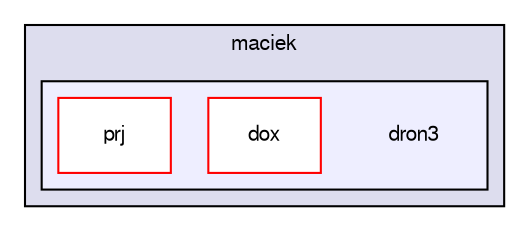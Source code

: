digraph "/home/maciek/dron3" {
  compound=true
  node [ fontsize="10", fontname="FreeSans"];
  edge [ labelfontsize="10", labelfontname="FreeSans"];
  subgraph clusterdir_db1df6b390d8921f22601c9f1cca779d {
    graph [ bgcolor="#ddddee", pencolor="black", label="maciek" fontname="FreeSans", fontsize="10", URL="dir_db1df6b390d8921f22601c9f1cca779d.html"]
  subgraph clusterdir_3f1d4c8d71d368e93a6ec580db2c627d {
    graph [ bgcolor="#eeeeff", pencolor="black", label="" URL="dir_3f1d4c8d71d368e93a6ec580db2c627d.html"];
    dir_3f1d4c8d71d368e93a6ec580db2c627d [shape=plaintext label="dron3"];
    dir_72246153ca05efd81160f4b07d5e967c [shape=box label="dox" color="red" fillcolor="white" style="filled" URL="dir_72246153ca05efd81160f4b07d5e967c.html"];
    dir_20980d61131da5791df5245c2ae7cc9b [shape=box label="prj" color="red" fillcolor="white" style="filled" URL="dir_20980d61131da5791df5245c2ae7cc9b.html"];
  }
  }
}
